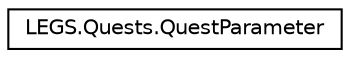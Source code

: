 digraph "Graphical Class Hierarchy"
{
 // LATEX_PDF_SIZE
  edge [fontname="Helvetica",fontsize="10",labelfontname="Helvetica",labelfontsize="10"];
  node [fontname="Helvetica",fontsize="10",shape=record];
  rankdir="LR";
  Node0 [label="LEGS.Quests.QuestParameter",height=0.2,width=0.4,color="black", fillcolor="white", style="filled",URL="$classLEGS_1_1Quests_1_1QuestParameter.html",tooltip=" "];
}

